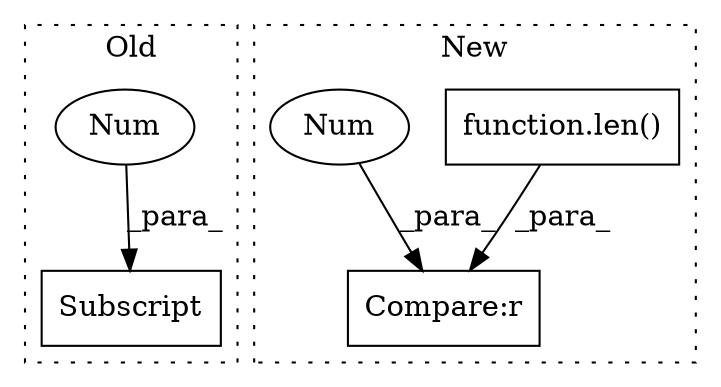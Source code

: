 digraph G {
subgraph cluster0 {
1 [label="Subscript" a="63" s="12653,0" l="9,0" shape="box"];
3 [label="Num" a="76" s="12660" l="1" shape="ellipse"];
label = "Old";
style="dotted";
}
subgraph cluster1 {
2 [label="function.len()" a="75" s="4677,4685" l="4,1" shape="box"];
4 [label="Compare:r" a="40" s="4677" l="13" shape="box"];
5 [label="Num" a="76" s="4689" l="1" shape="ellipse"];
label = "New";
style="dotted";
}
2 -> 4 [label="_para_"];
3 -> 1 [label="_para_"];
5 -> 4 [label="_para_"];
}